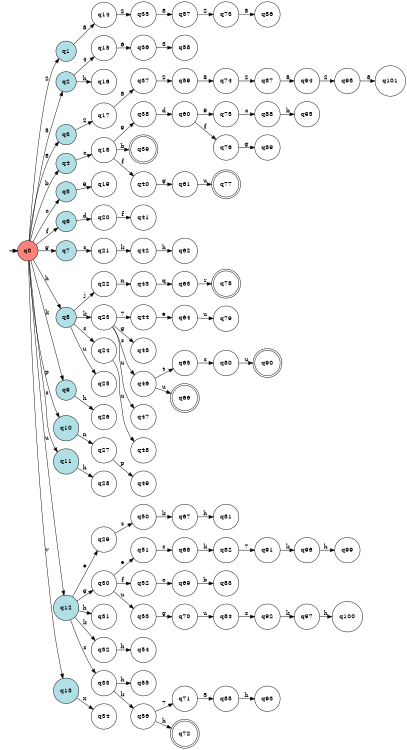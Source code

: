digraph APTAALF {
__start0 [style = invis, shape = none, label = "", width = 0, height = 0];

rankdir=LR;
size="8,5";

s0 [style="filled", color="black", fillcolor="#ff817b" shape="circle", label="q0"];
s1 [style="filled", color="black", fillcolor="powderblue" shape="circle", label="q1"];
s2 [style="filled", color="black", fillcolor="powderblue" shape="circle", label="q2"];
s3 [style="filled", color="black", fillcolor="powderblue" shape="circle", label="q3"];
s4 [style="filled", color="black", fillcolor="powderblue" shape="circle", label="q4"];
s5 [style="filled", color="black", fillcolor="powderblue" shape="circle", label="q5"];
s6 [style="filled", color="black", fillcolor="powderblue" shape="circle", label="q6"];
s7 [style="filled", color="black", fillcolor="powderblue" shape="circle", label="q7"];
s8 [style="filled", color="black", fillcolor="powderblue" shape="circle", label="q8"];
s9 [style="filled", color="black", fillcolor="powderblue" shape="circle", label="q9"];
s10 [style="filled", color="black", fillcolor="powderblue" shape="circle", label="q10"];
s11 [style="filled", color="black", fillcolor="powderblue" shape="circle", label="q11"];
s12 [style="filled", color="black", fillcolor="powderblue" shape="circle", label="q12"];
s13 [style="filled", color="black", fillcolor="powderblue" shape="circle", label="q13"];
s14 [style="filled", color="black", fillcolor="white" shape="circle", label="q14"];
s15 [style="filled", color="black", fillcolor="white" shape="circle", label="q15"];
s16 [style="filled", color="black", fillcolor="white" shape="circle", label="q16"];
s17 [style="filled", color="black", fillcolor="white" shape="circle", label="q17"];
s18 [style="filled", color="black", fillcolor="white" shape="circle", label="q18"];
s19 [style="filled", color="black", fillcolor="white" shape="circle", label="q19"];
s20 [style="filled", color="black", fillcolor="white" shape="circle", label="q20"];
s21 [style="filled", color="black", fillcolor="white" shape="circle", label="q21"];
s22 [style="filled", color="black", fillcolor="white" shape="circle", label="q22"];
s23 [style="filled", color="black", fillcolor="white" shape="circle", label="q23"];
s24 [style="filled", color="black", fillcolor="white" shape="circle", label="q24"];
s25 [style="filled", color="black", fillcolor="white" shape="circle", label="q25"];
s26 [style="filled", color="black", fillcolor="white" shape="circle", label="q26"];
s27 [style="filled", color="black", fillcolor="white" shape="circle", label="q27"];
s28 [style="filled", color="black", fillcolor="white" shape="circle", label="q28"];
s29 [style="filled", color="black", fillcolor="white" shape="circle", label="q29"];
s30 [style="filled", color="black", fillcolor="white" shape="circle", label="q30"];
s31 [style="filled", color="black", fillcolor="white" shape="circle", label="q31"];
s32 [style="filled", color="black", fillcolor="white" shape="circle", label="q32"];
s33 [style="filled", color="black", fillcolor="white" shape="circle", label="q33"];
s34 [style="filled", color="black", fillcolor="white" shape="circle", label="q34"];
s35 [style="filled", color="black", fillcolor="white" shape="circle", label="q35"];
s36 [style="filled", color="black", fillcolor="white" shape="circle", label="q36"];
s37 [style="filled", color="black", fillcolor="white" shape="circle", label="q37"];
s38 [style="filled", color="black", fillcolor="white" shape="circle", label="q38"];
s39 [style="rounded,filled", color="black", fillcolor="white" shape="doublecircle", label="q39"];
s40 [style="filled", color="black", fillcolor="white" shape="circle", label="q40"];
s41 [style="filled", color="black", fillcolor="white" shape="circle", label="q41"];
s42 [style="filled", color="black", fillcolor="white" shape="circle", label="q42"];
s43 [style="filled", color="black", fillcolor="white" shape="circle", label="q43"];
s44 [style="filled", color="black", fillcolor="white" shape="circle", label="q44"];
s45 [style="filled", color="black", fillcolor="white" shape="circle", label="q45"];
s46 [style="filled", color="black", fillcolor="white" shape="circle", label="q46"];
s47 [style="filled", color="black", fillcolor="white" shape="circle", label="q47"];
s48 [style="filled", color="black", fillcolor="white" shape="circle", label="q48"];
s49 [style="filled", color="black", fillcolor="white" shape="circle", label="q49"];
s50 [style="filled", color="black", fillcolor="white" shape="circle", label="q50"];
s51 [style="filled", color="black", fillcolor="white" shape="circle", label="q51"];
s52 [style="filled", color="black", fillcolor="white" shape="circle", label="q52"];
s53 [style="filled", color="black", fillcolor="white" shape="circle", label="q53"];
s54 [style="filled", color="black", fillcolor="white" shape="circle", label="q54"];
s55 [style="filled", color="black", fillcolor="white" shape="circle", label="q55"];
s56 [style="filled", color="black", fillcolor="white" shape="circle", label="q56"];
s57 [style="filled", color="black", fillcolor="white" shape="circle", label="q57"];
s58 [style="filled", color="black", fillcolor="white" shape="circle", label="q58"];
s59 [style="filled", color="black", fillcolor="white" shape="circle", label="q59"];
s60 [style="filled", color="black", fillcolor="white" shape="circle", label="q60"];
s61 [style="filled", color="black", fillcolor="white" shape="circle", label="q61"];
s62 [style="filled", color="black", fillcolor="white" shape="circle", label="q62"];
s63 [style="filled", color="black", fillcolor="white" shape="circle", label="q63"];
s64 [style="filled", color="black", fillcolor="white" shape="circle", label="q64"];
s65 [style="filled", color="black", fillcolor="white" shape="circle", label="q65"];
s66 [style="rounded,filled", color="black", fillcolor="white" shape="doublecircle", label="q66"];
s67 [style="filled", color="black", fillcolor="white" shape="circle", label="q67"];
s68 [style="filled", color="black", fillcolor="white" shape="circle", label="q68"];
s69 [style="filled", color="black", fillcolor="white" shape="circle", label="q69"];
s70 [style="filled", color="black", fillcolor="white" shape="circle", label="q70"];
s71 [style="filled", color="black", fillcolor="white" shape="circle", label="q71"];
s72 [style="rounded,filled", color="black", fillcolor="white" shape="doublecircle", label="q72"];
s73 [style="filled", color="black", fillcolor="white" shape="circle", label="q73"];
s74 [style="filled", color="black", fillcolor="white" shape="circle", label="q74"];
s75 [style="filled", color="black", fillcolor="white" shape="circle", label="q75"];
s76 [style="filled", color="black", fillcolor="white" shape="circle", label="q76"];
s77 [style="rounded,filled", color="black", fillcolor="white" shape="doublecircle", label="q77"];
s78 [style="rounded,filled", color="black", fillcolor="white" shape="doublecircle", label="q78"];
s79 [style="filled", color="black", fillcolor="white" shape="circle", label="q79"];
s80 [style="filled", color="black", fillcolor="white" shape="circle", label="q80"];
s81 [style="filled", color="black", fillcolor="white" shape="circle", label="q81"];
s82 [style="filled", color="black", fillcolor="white" shape="circle", label="q82"];
s83 [style="filled", color="black", fillcolor="white" shape="circle", label="q83"];
s84 [style="filled", color="black", fillcolor="white" shape="circle", label="q84"];
s85 [style="filled", color="black", fillcolor="white" shape="circle", label="q85"];
s86 [style="filled", color="black", fillcolor="white" shape="circle", label="q86"];
s87 [style="filled", color="black", fillcolor="white" shape="circle", label="q87"];
s88 [style="filled", color="black", fillcolor="white" shape="circle", label="q88"];
s89 [style="filled", color="black", fillcolor="white" shape="circle", label="q89"];
s90 [style="rounded,filled", color="black", fillcolor="white" shape="doublecircle", label="q90"];
s91 [style="filled", color="black", fillcolor="white" shape="circle", label="q91"];
s92 [style="filled", color="black", fillcolor="white" shape="circle", label="q92"];
s93 [style="filled", color="black", fillcolor="white" shape="circle", label="q93"];
s94 [style="filled", color="black", fillcolor="white" shape="circle", label="q94"];
s95 [style="filled", color="black", fillcolor="white" shape="circle", label="q95"];
s96 [style="filled", color="black", fillcolor="white" shape="circle", label="q96"];
s97 [style="filled", color="black", fillcolor="white" shape="circle", label="q97"];
s98 [style="filled", color="black", fillcolor="white" shape="circle", label="q98"];
s99 [style="filled", color="black", fillcolor="white" shape="circle", label="q99"];
s100 [style="filled", color="black", fillcolor="white" shape="circle", label="q100"];
s101 [style="filled", color="black", fillcolor="white" shape="circle", label="q101"];
subgraph cluster_main { 
	graph [pad=".75", ranksep="0.15", nodesep="0.15"];
	 style=invis; 
	__start0 -> s0 [penwidth=2];
}
s0 -> s1 [label="2"];
s0 -> s2 [label="5"];
s0 -> s3 [label="8"];
s0 -> s4 [label="b"];
s0 -> s5 [label="c"];
s0 -> s6 [label="f"];
s0 -> s7 [label="g"];
s0 -> s8 [label="h"];
s0 -> s9 [label="k"];
s0 -> s10 [label="p"];
s0 -> s11 [label="s"];
s0 -> s12 [label="u"];
s0 -> s13 [label="v"];
s1 -> s14 [label="8"];
s2 -> s15 [label="4"];
s2 -> s16 [label="h"];
s3 -> s17 [label="2"];
s4 -> s18 [label="c"];
s5 -> s19 [label="9"];
s6 -> s20 [label="d"];
s7 -> s21 [label="s"];
s8 -> s22 [label="j"];
s8 -> s23 [label="k"];
s8 -> s24 [label="s"];
s8 -> s25 [label="u"];
s9 -> s26 [label="h"];
s10 -> s27 [label="n"];
s11 -> s28 [label="h"];
s12 -> s29 [label="e"];
s12 -> s30 [label="g"];
s12 -> s31 [label="h"];
s12 -> s32 [label="k"];
s12 -> s33 [label="s"];
s13 -> s34 [label="x"];
s14 -> s35 [label="2"];
s15 -> s36 [label="6"];
s17 -> s37 [label="8"];
s18 -> s38 [label="9"];
s18 -> s39 [label="b"];
s18 -> s40 [label="f"];
s20 -> s41 [label="f"];
s21 -> s42 [label="k"];
s22 -> s43 [label="n"];
s23 -> s44 [label="7"];
s23 -> s45 [label="g"];
s23 -> s46 [label="s"];
s23 -> s47 [label="u"];
s24 -> s48 [label="u"];
s27 -> s49 [label="p"];
s29 -> s50 [label="s"];
s30 -> s51 [label="e"];
s30 -> s52 [label="f"];
s30 -> s53 [label="u"];
s32 -> s54 [label="h"];
s33 -> s55 [label="h"];
s33 -> s56 [label="k"];
s35 -> s57 [label="8"];
s36 -> s58 [label="3"];
s37 -> s59 [label="2"];
s38 -> s60 [label="d"];
s40 -> s61 [label="g"];
s42 -> s62 [label="h"];
s43 -> s63 [label="q"];
s44 -> s64 [label="e"];
s46 -> s65 [label="t"];
s46 -> s66 [label="u"];
s50 -> s67 [label="k"];
s51 -> s68 [label="s"];
s52 -> s69 [label="c"];
s53 -> s70 [label="g"];
s56 -> s71 [label="7"];
s56 -> s72 [label="h"];
s57 -> s73 [label="2"];
s59 -> s74 [label="8"];
s60 -> s75 [label="9"];
s60 -> s76 [label="f"];
s61 -> s77 [label="u"];
s63 -> s78 [label="r"];
s64 -> s79 [label="u"];
s65 -> s80 [label="s"];
s67 -> s81 [label="h"];
s68 -> s82 [label="k"];
s69 -> s83 [label="b"];
s70 -> s84 [label="u"];
s71 -> s85 [label="5"];
s73 -> s86 [label="8"];
s74 -> s87 [label="2"];
s75 -> s88 [label="c"];
s76 -> s89 [label="g"];
s80 -> s90 [label="u"];
s82 -> s91 [label="7"];
s84 -> s92 [label="s"];
s85 -> s93 [label="h"];
s87 -> s94 [label="8"];
s88 -> s95 [label="b"];
s91 -> s96 [label="k"];
s92 -> s97 [label="k"];
s94 -> s98 [label="2"];
s96 -> s99 [label="h"];
s97 -> s100 [label="h"];
s98 -> s101 [label="8"];

}